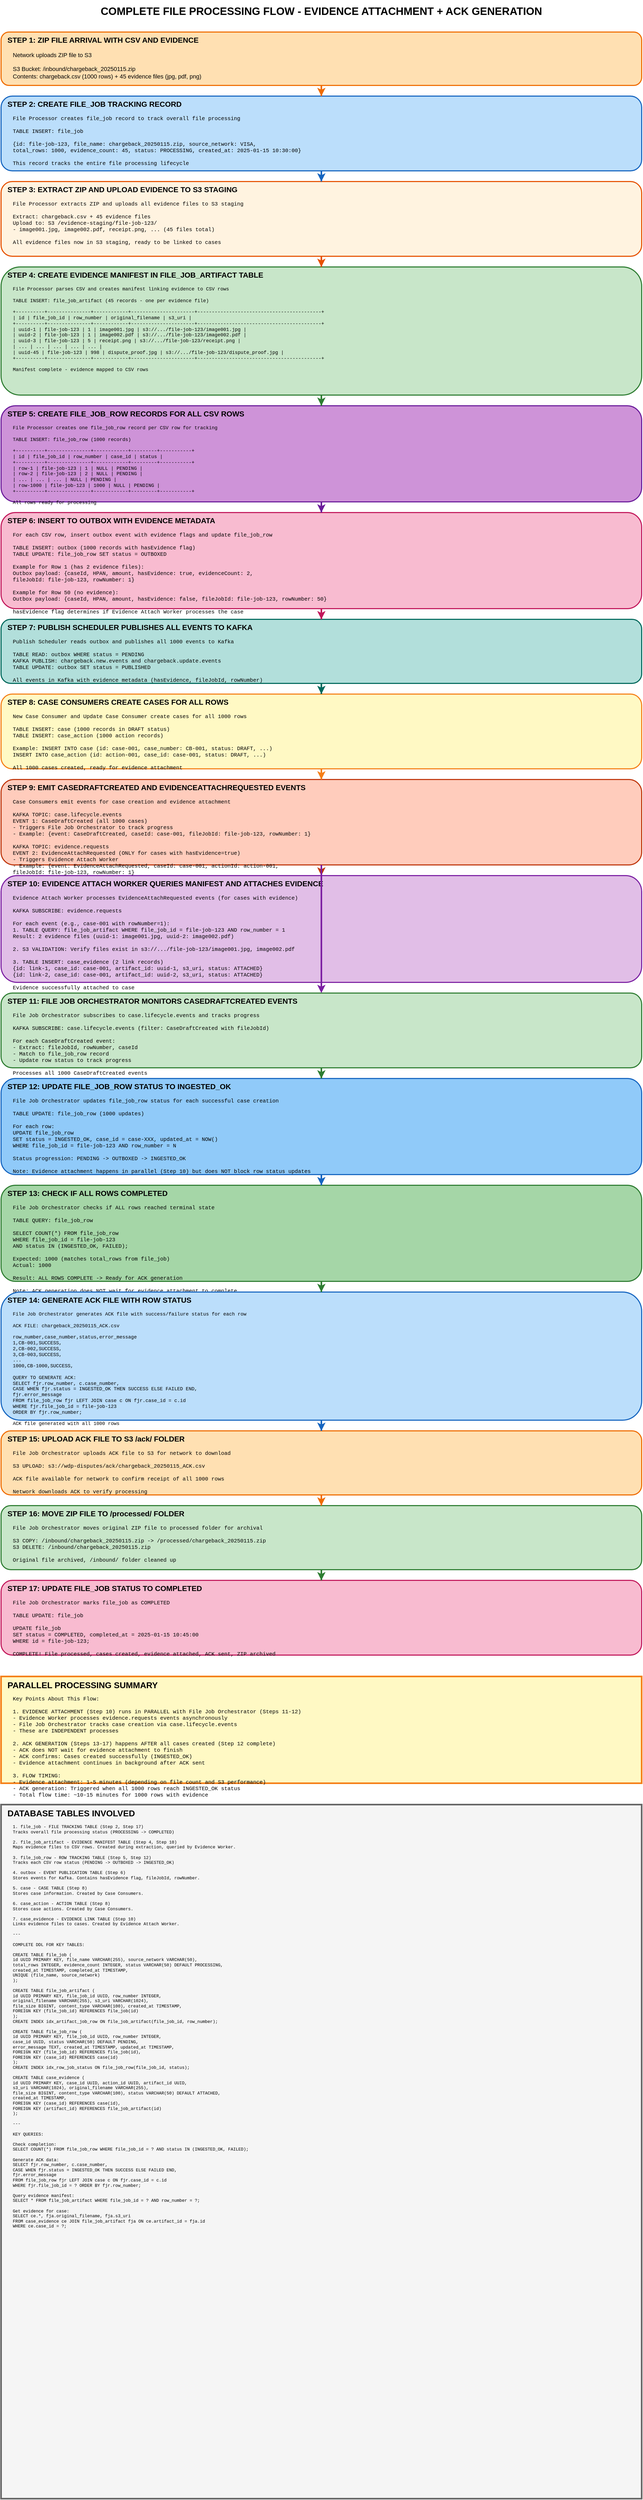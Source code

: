 <?xml version="1.0" encoding="UTF-8"?>
<mxfile>
  <diagram id="complete-flow" name="Complete File Processing with Evidence and ACK">
    <mxGraphModel dx="1434" dy="844" grid="1" gridSize="10" guides="1" tooltips="1" connect="1" arrows="1" fold="1" page="1" pageScale="1" pageWidth="1400" pageHeight="4800">
      <root>
        <mxCell id="0"/>
        <mxCell id="1" parent="0"/>
        
        <!-- TITLE -->
        <mxCell id="title" value="COMPLETE FILE PROCESSING FLOW - EVIDENCE ATTACHMENT + ACK GENERATION" style="text;html=1;strokeColor=none;fillColor=none;align=center;verticalAlign=middle;whiteSpace=wrap;fontSize=20;fontStyle=1;" vertex="1" parent="1">
          <mxGeometry x="100" y="20" width="1200" height="40" as="geometry"/>
        </mxCell>

        <!-- STEP 1: ZIP ARRIVAL -->
        <mxCell id="step1-box" value="STEP 1: ZIP FILE ARRIVAL WITH CSV AND EVIDENCE" style="rounded=1;whiteSpace=wrap;html=1;fillColor=#ffe0b2;strokeColor=#ef6c00;fontSize=14;fontStyle=1;align=left;verticalAlign=top;spacingLeft=10;strokeWidth=2;" vertex="1" parent="1">
          <mxGeometry x="100" y="80" width="1200" height="100" as="geometry"/>
        </mxCell>
        <mxCell id="step1-detail" value="Network uploads ZIP file to S3&#xa;&#xa;S3 Bucket: /inbound/chargeback_20250115.zip&#xa;Contents: chargeback.csv (1000 rows) + 45 evidence files (jpg, pdf, png)" style="text;html=1;strokeColor=none;fillColor=none;align=left;verticalAlign=top;whiteSpace=wrap;fontSize=11;spacingLeft=10;" vertex="1" parent="1">
          <mxGeometry x="110" y="110" width="1180" height="60" as="geometry"/>
        </mxCell>

        <!-- STEP 2: CREATE FILE JOB -->
        <mxCell id="step2-box" value="STEP 2: CREATE FILE_JOB TRACKING RECORD" style="rounded=1;whiteSpace=wrap;html=1;fillColor=#bbdefb;strokeColor=#1565c0;fontSize=14;fontStyle=1;align=left;verticalAlign=top;spacingLeft=10;strokeWidth=2;" vertex="1" parent="1">
          <mxGeometry x="100" y="200" width="1200" height="140" as="geometry"/>
        </mxCell>
        <mxCell id="step2-detail" value="File Processor creates file_job record to track overall file processing&#xa;&#xa;TABLE INSERT: file_job&#xa;&#xa;{id: file-job-123, file_name: chargeback_20250115.zip, source_network: VISA,&#xa; total_rows: 1000, evidence_count: 45, status: PROCESSING, created_at: 2025-01-15 10:30:00}&#xa;&#xa;This record tracks the entire file processing lifecycle" style="text;html=1;strokeColor=none;fillColor=none;align=left;verticalAlign=top;whiteSpace=wrap;fontSize=10;spacingLeft=10;fontFamily=Courier New;" vertex="1" parent="1">
          <mxGeometry x="110" y="230" width="1180" height="100" as="geometry"/>
        </mxCell>

        <!-- STEP 3: EXTRACT AND UPLOAD EVIDENCE -->
        <mxCell id="step3-box" value="STEP 3: EXTRACT ZIP AND UPLOAD EVIDENCE TO S3 STAGING" style="rounded=1;whiteSpace=wrap;html=1;fillColor=#fff3e0;strokeColor=#e65100;fontSize=14;fontStyle=1;align=left;verticalAlign=top;spacingLeft=10;strokeWidth=2;" vertex="1" parent="1">
          <mxGeometry x="100" y="360" width="1200" height="140" as="geometry"/>
        </mxCell>
        <mxCell id="step3-detail" value="File Processor extracts ZIP and uploads all evidence files to S3 staging&#xa;&#xa;Extract: chargeback.csv + 45 evidence files&#xa;Upload to: S3 /evidence-staging/file-job-123/&#xa;  - image001.jpg, image002.pdf, receipt.png, ... (45 files total)&#xa;&#xa;All evidence files now in S3 staging, ready to be linked to cases" style="text;html=1;strokeColor=none;fillColor=none;align=left;verticalAlign=top;whiteSpace=wrap;fontSize=10;spacingLeft=10;fontFamily=Courier New;" vertex="1" parent="1">
          <mxGeometry x="110" y="390" width="1180" height="100" as="geometry"/>
        </mxCell>

        <!-- STEP 4: CREATE EVIDENCE MANIFEST -->
        <mxCell id="step4-box" value="STEP 4: CREATE EVIDENCE MANIFEST IN FILE_JOB_ARTIFACT TABLE" style="rounded=1;whiteSpace=wrap;html=1;fillColor=#c8e6c9;strokeColor=#2e7d32;fontSize=14;fontStyle=1;align=left;verticalAlign=top;spacingLeft=10;strokeWidth=2;" vertex="1" parent="1">
          <mxGeometry x="100" y="520" width="1200" height="240" as="geometry"/>
        </mxCell>
        <mxCell id="step4-detail" value="File Processor parses CSV and creates manifest linking evidence to CSV rows&#xa;&#xa;TABLE INSERT: file_job_artifact (45 records - one per evidence file)&#xa;&#xa;+----------+---------------+------------+----------------------+-------------------------------------------+&#xa;| id       | file_job_id   | row_number | original_filename    | s3_uri                                    |&#xa;+----------+---------------+------------+----------------------+-------------------------------------------+&#xa;| uuid-1   | file-job-123  | 1          | image001.jpg         | s3://.../file-job-123/image001.jpg        |&#xa;| uuid-2   | file-job-123  | 1          | image002.pdf         | s3://.../file-job-123/image002.pdf        |&#xa;| uuid-3   | file-job-123  | 5          | receipt.png          | s3://.../file-job-123/receipt.png         |&#xa;| ...      | ...           | ...        | ...                  | ...                                       |&#xa;| uuid-45  | file-job-123  | 998        | dispute_proof.jpg    | s3://.../file-job-123/dispute_proof.jpg   |&#xa;+----------+---------------+------------+----------------------+-------------------------------------------+&#xa;&#xa;Manifest complete - evidence mapped to CSV rows" style="text;html=1;strokeColor=none;fillColor=none;align=left;verticalAlign=top;whiteSpace=wrap;fontSize=9;spacingLeft=10;fontFamily=Courier New;" vertex="1" parent="1">
          <mxGeometry x="110" y="550" width="1180" height="200" as="geometry"/>
        </mxCell>

        <!-- STEP 5: CREATE FILE JOB ROW RECORDS -->
        <mxCell id="step5-box" value="STEP 5: CREATE FILE_JOB_ROW RECORDS FOR ALL CSV ROWS" style="rounded=1;whiteSpace=wrap;html=1;fillColor=#ce93d8;strokeColor=#6a1b9a;fontSize=14;fontStyle=1;align=left;verticalAlign=top;spacingLeft=10;strokeWidth=2;" vertex="1" parent="1">
          <mxGeometry x="100" y="780" width="1200" height="180" as="geometry"/>
        </mxCell>
        <mxCell id="step5-detail" value="File Processor creates one file_job_row record per CSV row for tracking&#xa;&#xa;TABLE INSERT: file_job_row (1000 records)&#xa;&#xa;+----------+---------------+------------+---------+-----------+&#xa;| id       | file_job_id   | row_number | case_id | status    |&#xa;+----------+---------------+------------+---------+-----------+&#xa;| row-1    | file-job-123  | 1          | NULL    | PENDING   |&#xa;| row-2    | file-job-123  | 2          | NULL    | PENDING   |&#xa;| ...      | ...           | ...        | NULL    | PENDING   |&#xa;| row-1000 | file-job-123  | 1000       | NULL    | PENDING   |&#xa;+----------+---------------+------------+---------+-----------+&#xa;&#xa;All rows ready for processing" style="text;html=1;strokeColor=none;fillColor=none;align=left;verticalAlign=top;whiteSpace=wrap;fontSize=9;spacingLeft=10;fontFamily=Courier New;" vertex="1" parent="1">
          <mxGeometry x="110" y="810" width="1180" height="140" as="geometry"/>
        </mxCell>

        <!-- STEP 6: INSERT OUTBOX -->
        <mxCell id="step6-box" value="STEP 6: INSERT TO OUTBOX WITH EVIDENCE METADATA" style="rounded=1;whiteSpace=wrap;html=1;fillColor=#f8bbd0;strokeColor=#c2185b;fontSize=14;fontStyle=1;align=left;verticalAlign=top;spacingLeft=10;strokeWidth=2;" vertex="1" parent="1">
          <mxGeometry x="100" y="980" width="1200" height="180" as="geometry"/>
        </mxCell>
        <mxCell id="step6-detail" value="For each CSV row, insert outbox event with evidence flags and update file_job_row&#xa;&#xa;TABLE INSERT: outbox (1000 records with hasEvidence flag)&#xa;TABLE UPDATE: file_job_row SET status = OUTBOXED&#xa;&#xa;Example for Row 1 (has 2 evidence files):&#xa;Outbox payload: {caseId, HPAN, amount, hasEvidence: true, evidenceCount: 2,&#xa;                 fileJobId: file-job-123, rowNumber: 1}&#xa;&#xa;Example for Row 50 (no evidence):&#xa;Outbox payload: {caseId, HPAN, amount, hasEvidence: false, fileJobId: file-job-123, rowNumber: 50}&#xa;&#xa;hasEvidence flag determines if Evidence Attach Worker processes the case" style="text;html=1;strokeColor=none;fillColor=none;align=left;verticalAlign=top;whiteSpace=wrap;fontSize=10;spacingLeft=10;fontFamily=Courier New;" vertex="1" parent="1">
          <mxGeometry x="110" y="1010" width="1180" height="140" as="geometry"/>
        </mxCell>

        <!-- STEP 7: PUBLISH TO KAFKA -->
        <mxCell id="step7-box" value="STEP 7: PUBLISH SCHEDULER PUBLISHES ALL EVENTS TO KAFKA" style="rounded=1;whiteSpace=wrap;html=1;fillColor=#b2dfdb;strokeColor=#00695c;fontSize=14;fontStyle=1;align=left;verticalAlign=top;spacingLeft=10;strokeWidth=2;" vertex="1" parent="1">
          <mxGeometry x="100" y="1180" width="1200" height="120" as="geometry"/>
        </mxCell>
        <mxCell id="step7-detail" value="Publish Scheduler reads outbox and publishes all 1000 events to Kafka&#xa;&#xa;TABLE READ: outbox WHERE status = PENDING&#xa;KAFKA PUBLISH: chargeback.new.events and chargeback.update.events&#xa;TABLE UPDATE: outbox SET status = PUBLISHED&#xa;&#xa;All events in Kafka with evidence metadata (hasEvidence, fileJobId, rowNumber)" style="text;html=1;strokeColor=none;fillColor=none;align=left;verticalAlign=top;whiteSpace=wrap;fontSize=10;spacingLeft=10;fontFamily=Courier New;" vertex="1" parent="1">
          <mxGeometry x="110" y="1210" width="1180" height="80" as="geometry"/>
        </mxCell>

        <!-- STEP 8: CASE CREATION -->
        <mxCell id="step8-box" value="STEP 8: CASE CONSUMERS CREATE CASES FOR ALL ROWS" style="rounded=1;whiteSpace=wrap;html=1;fillColor=#fff9c4;strokeColor=#f57f17;fontSize=14;fontStyle=1;align=left;verticalAlign=top;spacingLeft=10;strokeWidth=2;" vertex="1" parent="1">
          <mxGeometry x="100" y="1320" width="1200" height="140" as="geometry"/>
        </mxCell>
        <mxCell id="step8-detail" value="New Case Consumer and Update Case Consumer create cases for all 1000 rows&#xa;&#xa;TABLE INSERT: case (1000 records in DRAFT status)&#xa;TABLE INSERT: case_action (1000 action records)&#xa;&#xa;Example: INSERT INTO case (id: case-001, case_number: CB-001, status: DRAFT, ...)&#xa;         INSERT INTO case_action (id: action-001, case_id: case-001, status: DRAFT, ...)&#xa;&#xa;All 1000 cases created, ready for evidence attachment" style="text;html=1;strokeColor=none;fillColor=none;align=left;verticalAlign=top;whiteSpace=wrap;fontSize=10;spacingLeft=10;fontFamily=Courier New;" vertex="1" parent="1">
          <mxGeometry x="110" y="1350" width="1180" height="100" as="geometry"/>
        </mxCell>

        <!-- STEP 9: EMIT EVENTS -->
        <mxCell id="step9-box" value="STEP 9: EMIT CASEDRAFTCREATED AND EVIDENCEATTACHREQUESTED EVENTS" style="rounded=1;whiteSpace=wrap;html=1;fillColor=#ffccbc;strokeColor=#bf360c;fontSize=14;fontStyle=1;align=left;verticalAlign=top;spacingLeft=10;strokeWidth=2;" vertex="1" parent="1">
          <mxGeometry x="100" y="1480" width="1200" height="160" as="geometry"/>
        </mxCell>
        <mxCell id="step9-detail" value="Case Consumers emit events for case creation and evidence attachment&#xa;&#xa;KAFKA TOPIC: case.lifecycle.events&#xa;EVENT 1: CaseDraftCreated (all 1000 cases)&#xa;  - Triggers File Job Orchestrator to track progress&#xa;  - Example: {event: CaseDraftCreated, caseId: case-001, fileJobId: file-job-123, rowNumber: 1}&#xa;&#xa;KAFKA TOPIC: evidence.requests&#xa;EVENT 2: EvidenceAttachRequested (ONLY for cases with hasEvidence=true)&#xa;  - Triggers Evidence Attach Worker&#xa;  - Example: {event: EvidenceAttachRequested, caseId: case-001, actionId: action-001,&#xa;             fileJobId: file-job-123, rowNumber: 1}" style="text;html=1;strokeColor=none;fillColor=none;align=left;verticalAlign=top;whiteSpace=wrap;fontSize=10;spacingLeft=10;fontFamily=Courier New;" vertex="1" parent="1">
          <mxGeometry x="110" y="1510" width="1180" height="120" as="geometry"/>
        </mxCell>

        <!-- STEP 10: EVIDENCE WORKER PROCESSES -->
        <mxCell id="step10-box" value="STEP 10: EVIDENCE ATTACH WORKER QUERIES MANIFEST AND ATTACHES EVIDENCE" style="rounded=1;whiteSpace=wrap;html=1;fillColor=#e1bee7;strokeColor=#7b1fa2;fontSize=14;fontStyle=1;align=left;verticalAlign=top;spacingLeft=10;strokeWidth=2;" vertex="1" parent="1">
          <mxGeometry x="100" y="1660" width="1200" height="200" as="geometry"/>
        </mxCell>
        <mxCell id="step10-detail" value="Evidence Attach Worker processes EvidenceAttachRequested events (for cases with evidence)&#xa;&#xa;KAFKA SUBSCRIBE: evidence.requests&#xa;&#xa;For each event (e.g., case-001 with rowNumber=1):&#xa;1. TABLE QUERY: file_job_artifact WHERE file_job_id = file-job-123 AND row_number = 1&#xa;   Result: 2 evidence files (uuid-1: image001.jpg, uuid-2: image002.pdf)&#xa;&#xa;2. S3 VALIDATION: Verify files exist in s3://.../file-job-123/image001.jpg, image002.pdf&#xa;&#xa;3. TABLE INSERT: case_evidence (2 link records)&#xa;   {id: link-1, case_id: case-001, artifact_id: uuid-1, s3_uri, status: ATTACHED}&#xa;   {id: link-2, case_id: case-001, artifact_id: uuid-2, s3_uri, status: ATTACHED}&#xa;&#xa;Evidence successfully attached to case" style="text;html=1;strokeColor=none;fillColor=none;align=left;verticalAlign=top;whiteSpace=wrap;fontSize=10;spacingLeft=10;fontFamily=Courier New;" vertex="1" parent="1">
          <mxGeometry x="110" y="1690" width="1180" height="160" as="geometry"/>
        </mxCell>

        <!-- STEP 11: FILE JOB ORCHESTRATOR MONITORS -->
        <mxCell id="step11-box" value="STEP 11: FILE JOB ORCHESTRATOR MONITORS CASEDRAFTCREATED EVENTS" style="rounded=1;whiteSpace=wrap;html=1;fillColor=#c8e6c9;strokeColor=#2e7d32;fontSize=14;fontStyle=1;align=left;verticalAlign=top;spacingLeft=10;strokeWidth=2;" vertex="1" parent="1">
          <mxGeometry x="100" y="1880" width="1200" height="140" as="geometry"/>
        </mxCell>
        <mxCell id="step11-detail" value="File Job Orchestrator subscribes to case.lifecycle.events and tracks progress&#xa;&#xa;KAFKA SUBSCRIBE: case.lifecycle.events (filter: CaseDraftCreated with fileJobId)&#xa;&#xa;For each CaseDraftCreated event:&#xa;  - Extract: fileJobId, rowNumber, caseId&#xa;  - Match to file_job_row record&#xa;  - Update row status to track progress&#xa;&#xa;Processes all 1000 CaseDraftCreated events" style="text;html=1;strokeColor=none;fillColor=none;align=left;verticalAlign=top;whiteSpace=wrap;fontSize=10;spacingLeft=10;fontFamily=Courier New;" vertex="1" parent="1">
          <mxGeometry x="110" y="1910" width="1180" height="100" as="geometry"/>
        </mxCell>

        <!-- STEP 12: UPDATE ROW STATUS -->
        <mxCell id="step12-box" value="STEP 12: UPDATE FILE_JOB_ROW STATUS TO INGESTED_OK" style="rounded=1;whiteSpace=wrap;html=1;fillColor=#90caf9;strokeColor=#1565c0;fontSize=14;fontStyle=1;align=left;verticalAlign=top;spacingLeft=10;strokeWidth=2;" vertex="1" parent="1">
          <mxGeometry x="100" y="2040" width="1200" height="180" as="geometry"/>
        </mxCell>
        <mxCell id="step12-detail" value="File Job Orchestrator updates file_job_row status for each successful case creation&#xa;&#xa;TABLE UPDATE: file_job_row (1000 updates)&#xa;&#xa;For each row:&#xa;  UPDATE file_job_row&#xa;  SET status = INGESTED_OK, case_id = case-XXX, updated_at = NOW()&#xa;  WHERE file_job_id = file-job-123 AND row_number = N&#xa;&#xa;Status progression: PENDING -> OUTBOXED -> INGESTED_OK&#xa;&#xa;Note: Evidence attachment happens in parallel (Step 10) but does NOT block row status updates" style="text;html=1;strokeColor=none;fillColor=none;align=left;verticalAlign=top;whiteSpace=wrap;fontSize=10;spacingLeft=10;fontFamily=Courier New;" vertex="1" parent="1">
          <mxGeometry x="110" y="2070" width="1180" height="140" as="geometry"/>
        </mxCell>

        <!-- STEP 13: CHECK COMPLETION -->
        <mxCell id="step13-box" value="STEP 13: CHECK IF ALL ROWS COMPLETED" style="rounded=1;whiteSpace=wrap;html=1;fillColor=#a5d6a7;strokeColor=#2e7d32;fontSize=14;fontStyle=1;align=left;verticalAlign=top;spacingLeft=10;strokeWidth=2;" vertex="1" parent="1">
          <mxGeometry x="100" y="2240" width="1200" height="180" as="geometry"/>
        </mxCell>
        <mxCell id="step13-detail" value="File Job Orchestrator checks if ALL rows reached terminal state&#xa;&#xa;TABLE QUERY: file_job_row&#xa;&#xa;SELECT COUNT(*) FROM file_job_row&#xa;WHERE file_job_id = file-job-123&#xa;  AND status IN (INGESTED_OK, FAILED);&#xa;&#xa;Expected: 1000 (matches total_rows from file_job)&#xa;Actual: 1000&#xa;&#xa;Result: ALL ROWS COMPLETE -> Ready for ACK generation&#xa;&#xa;Note: ACK generation does NOT wait for evidence attachment to complete" style="text;html=1;strokeColor=none;fillColor=none;align=left;verticalAlign=top;whiteSpace=wrap;fontSize=10;spacingLeft=10;fontFamily=Courier New;" vertex="1" parent="1">
          <mxGeometry x="110" y="2270" width="1180" height="140" as="geometry"/>
        </mxCell>

        <!-- STEP 14: GENERATE ACK -->
        <mxCell id="step14-box" value="STEP 14: GENERATE ACK FILE WITH ROW STATUS" style="rounded=1;whiteSpace=wrap;html=1;fillColor=#bbdefb;strokeColor=#1565c0;fontSize=14;fontStyle=1;align=left;verticalAlign=top;spacingLeft=10;strokeWidth=2;" vertex="1" parent="1">
          <mxGeometry x="100" y="2440" width="1200" height="240" as="geometry"/>
        </mxCell>
        <mxCell id="step14-detail" value="File Job Orchestrator generates ACK file with success/failure status for each row&#xa;&#xa;ACK FILE: chargeback_20250115_ACK.csv&#xa;&#xa;row_number,case_number,status,error_message&#xa;1,CB-001,SUCCESS,&#xa;2,CB-002,SUCCESS,&#xa;3,CB-003,SUCCESS,&#xa;...&#xa;1000,CB-1000,SUCCESS,&#xa;&#xa;QUERY TO GENERATE ACK:&#xa;SELECT fjr.row_number, c.case_number,&#xa;       CASE WHEN fjr.status = INGESTED_OK THEN SUCCESS ELSE FAILED END,&#xa;       fjr.error_message&#xa;FROM file_job_row fjr LEFT JOIN case c ON fjr.case_id = c.id&#xa;WHERE fjr.file_job_id = file-job-123&#xa;ORDER BY fjr.row_number;&#xa;&#xa;ACK file generated with all 1000 rows" style="text;html=1;strokeColor=none;fillColor=none;align=left;verticalAlign=top;whiteSpace=wrap;fontSize=9;spacingLeft=10;fontFamily=Courier New;" vertex="1" parent="1">
          <mxGeometry x="110" y="2470" width="1180" height="200" as="geometry"/>
        </mxCell>

        <!-- STEP 15: UPLOAD ACK -->
        <mxCell id="step15-box" value="STEP 15: UPLOAD ACK FILE TO S3 /ack/ FOLDER" style="rounded=1;whiteSpace=wrap;html=1;fillColor=#ffe0b2;strokeColor=#ef6c00;fontSize=14;fontStyle=1;align=left;verticalAlign=top;spacingLeft=10;strokeWidth=2;" vertex="1" parent="1">
          <mxGeometry x="100" y="2700" width="1200" height="120" as="geometry"/>
        </mxCell>
        <mxCell id="step15-detail" value="File Job Orchestrator uploads ACK file to S3 for network to download&#xa;&#xa;S3 UPLOAD: s3://wdp-disputes/ack/chargeback_20250115_ACK.csv&#xa;&#xa;ACK file available for network to confirm receipt of all 1000 rows&#xa;&#xa;Network downloads ACK to verify processing" style="text;html=1;strokeColor=none;fillColor=none;align=left;verticalAlign=top;whiteSpace=wrap;fontSize=10;spacingLeft=10;fontFamily=Courier New;" vertex="1" parent="1">
          <mxGeometry x="110" y="2730" width="1180" height="80" as="geometry"/>
        </mxCell>

        <!-- STEP 16: MOVE ZIP -->
        <mxCell id="step16-box" value="STEP 16: MOVE ZIP FILE TO /processed/ FOLDER" style="rounded=1;whiteSpace=wrap;html=1;fillColor=#c8e6c9;strokeColor=#2e7d32;fontSize=14;fontStyle=1;align=left;verticalAlign=top;spacingLeft=10;strokeWidth=2;" vertex="1" parent="1">
          <mxGeometry x="100" y="2840" width="1200" height="120" as="geometry"/>
        </mxCell>
        <mxCell id="step16-detail" value="File Job Orchestrator moves original ZIP file to processed folder for archival&#xa;&#xa;S3 COPY: /inbound/chargeback_20250115.zip -> /processed/chargeback_20250115.zip&#xa;S3 DELETE: /inbound/chargeback_20250115.zip&#xa;&#xa;Original file archived, /inbound/ folder cleaned up" style="text;html=1;strokeColor=none;fillColor=none;align=left;verticalAlign=top;whiteSpace=wrap;fontSize=10;spacingLeft=10;fontFamily=Courier New;" vertex="1" parent="1">
          <mxGeometry x="110" y="2870" width="1180" height="80" as="geometry"/>
        </mxCell>

        <!-- STEP 17: UPDATE FILE JOB -->
        <mxCell id="step17-box" value="STEP 17: UPDATE FILE_JOB STATUS TO COMPLETED" style="rounded=1;whiteSpace=wrap;html=1;fillColor=#f8bbd0;strokeColor=#c2185b;fontSize=14;fontStyle=1;align=left;verticalAlign=top;spacingLeft=10;strokeWidth=2;" vertex="1" parent="1">
          <mxGeometry x="100" y="2980" width="1200" height="140" as="geometry"/>
        </mxCell>
        <mxCell id="step17-detail" value="File Job Orchestrator marks file_job as COMPLETED&#xa;&#xa;TABLE UPDATE: file_job&#xa;&#xa;UPDATE file_job&#xa;SET status = COMPLETED, completed_at = 2025-01-15 10:45:00&#xa;WHERE id = file-job-123;&#xa;&#xa;COMPLETE! File processed, cases created, evidence attached, ACK sent, ZIP archived" style="text;html=1;strokeColor=none;fillColor=none;align=left;verticalAlign=top;whiteSpace=wrap;fontSize=10;spacingLeft=10;fontFamily=Courier New;" vertex="1" parent="1">
          <mxGeometry x="110" y="3010" width="1180" height="100" as="geometry"/>
        </mxCell>

        <!-- SUMMARY BOX -->
        <mxCell id="summary-box" value="PARALLEL PROCESSING SUMMARY" style="rounded=0;whiteSpace=wrap;html=1;fillColor=#fff9c4;strokeColor=#f57f17;fontSize=16;fontStyle=1;align=left;verticalAlign=top;spacingLeft=10;strokeWidth=3;" vertex="1" parent="1">
          <mxGeometry x="100" y="3160" width="1200" height="200" as="geometry"/>
        </mxCell>
        <mxCell id="summary-detail" value="Key Points About This Flow:&#xa;&#xa;1. EVIDENCE ATTACHMENT (Step 10) runs in PARALLEL with File Job Orchestrator (Steps 11-12)&#xa;   - Evidence Worker processes evidence.requests events asynchronously&#xa;   - File Job Orchestrator tracks case creation via case.lifecycle.events&#xa;   - These are INDEPENDENT processes&#xa;&#xa;2. ACK GENERATION (Steps 13-17) happens AFTER all cases created (Step 12 complete)&#xa;   - ACK does NOT wait for evidence attachment to finish&#xa;   - ACK confirms: Cases created successfully (INGESTED_OK)&#xa;   - Evidence attachment continues in background after ACK sent&#xa;&#xa;3. FLOW TIMING:&#xa;   - Evidence attachment: 1-5 minutes (depending on file count and S3 performance)&#xa;   - ACK generation: Triggered when all 1000 rows reach INGESTED_OK status&#xa;   - Total flow time: ~10-15 minutes for 1000 rows with evidence" style="text;html=1;strokeColor=none;fillColor=none;align=left;verticalAlign=top;whiteSpace=wrap;fontSize=10;spacingLeft=10;fontFamily=Courier New;" vertex="1" parent="1">
          <mxGeometry x="110" y="3190" width="1180" height="160" as="geometry"/>
        </mxCell>

        <!-- TABLE REFERENCE -->
        <mxCell id="tables-box" value="DATABASE TABLES INVOLVED" style="rounded=0;whiteSpace=wrap;html=1;fillColor=#f5f5f5;strokeColor=#666666;fontSize=16;fontStyle=1;align=left;verticalAlign=top;spacingLeft=10;strokeWidth=3;" vertex="1" parent="1">
          <mxGeometry x="100" y="3400" width="1200" height="1300" as="geometry"/>
        </mxCell>
        <mxCell id="tables-detail" value="1. file_job - FILE TRACKING TABLE (Step 2, Step 17)&#xa;   Tracks overall file processing status (PROCESSING -> COMPLETED)&#xa;&#xa;2. file_job_artifact - EVIDENCE MANIFEST TABLE (Step 4, Step 10)&#xa;   Maps evidence files to CSV rows. Created during extraction, queried by Evidence Worker.&#xa;&#xa;3. file_job_row - ROW TRACKING TABLE (Step 5, Step 12)&#xa;   Tracks each CSV row status (PENDING -> OUTBOXED -> INGESTED_OK)&#xa;&#xa;4. outbox - EVENT PUBLICATION TABLE (Step 6)&#xa;   Stores events for Kafka. Contains hasEvidence flag, fileJobId, rowNumber.&#xa;&#xa;5. case - CASE TABLE (Step 8)&#xa;   Stores case information. Created by Case Consumers.&#xa;&#xa;6. case_action - ACTION TABLE (Step 8)&#xa;   Stores case actions. Created by Case Consumers.&#xa;&#xa;7. case_evidence - EVIDENCE LINK TABLE (Step 10)&#xa;   Links evidence files to cases. Created by Evidence Attach Worker.&#xa;&#xa;---&#xa;&#xa;COMPLETE DDL FOR KEY TABLES:&#xa;&#xa;CREATE TABLE file_job (&#xa;    id UUID PRIMARY KEY, file_name VARCHAR(255), source_network VARCHAR(50),&#xa;    total_rows INTEGER, evidence_count INTEGER, status VARCHAR(50) DEFAULT PROCESSING,&#xa;    created_at TIMESTAMP, completed_at TIMESTAMP,&#xa;    UNIQUE (file_name, source_network)&#xa;);&#xa;&#xa;CREATE TABLE file_job_artifact (&#xa;    id UUID PRIMARY KEY, file_job_id UUID, row_number INTEGER,&#xa;    original_filename VARCHAR(255), s3_uri VARCHAR(1024),&#xa;    file_size BIGINT, content_type VARCHAR(100), created_at TIMESTAMP,&#xa;    FOREIGN KEY (file_job_id) REFERENCES file_job(id)&#xa;);&#xa;CREATE INDEX idx_artifact_job_row ON file_job_artifact(file_job_id, row_number);&#xa;&#xa;CREATE TABLE file_job_row (&#xa;    id UUID PRIMARY KEY, file_job_id UUID, row_number INTEGER,&#xa;    case_id UUID, status VARCHAR(50) DEFAULT PENDING,&#xa;    error_message TEXT, created_at TIMESTAMP, updated_at TIMESTAMP,&#xa;    FOREIGN KEY (file_job_id) REFERENCES file_job(id),&#xa;    FOREIGN KEY (case_id) REFERENCES case(id)&#xa;);&#xa;CREATE INDEX idx_row_job_status ON file_job_row(file_job_id, status);&#xa;&#xa;CREATE TABLE case_evidence (&#xa;    id UUID PRIMARY KEY, case_id UUID, action_id UUID, artifact_id UUID,&#xa;    s3_uri VARCHAR(1024), original_filename VARCHAR(255),&#xa;    file_size BIGINT, content_type VARCHAR(100), status VARCHAR(50) DEFAULT ATTACHED,&#xa;    created_at TIMESTAMP,&#xa;    FOREIGN KEY (case_id) REFERENCES case(id),&#xa;    FOREIGN KEY (artifact_id) REFERENCES file_job_artifact(id)&#xa;);&#xa;&#xa;---&#xa;&#xa;KEY QUERIES:&#xa;&#xa;Check completion:&#xa;SELECT COUNT(*) FROM file_job_row WHERE file_job_id = ? AND status IN (INGESTED_OK, FAILED);&#xa;&#xa;Generate ACK data:&#xa;SELECT fjr.row_number, c.case_number,&#xa;       CASE WHEN fjr.status = INGESTED_OK THEN SUCCESS ELSE FAILED END,&#xa;       fjr.error_message&#xa;FROM file_job_row fjr LEFT JOIN case c ON fjr.case_id = c.id&#xa;WHERE fjr.file_job_id = ? ORDER BY fjr.row_number;&#xa;&#xa;Query evidence manifest:&#xa;SELECT * FROM file_job_artifact WHERE file_job_id = ? AND row_number = ?;&#xa;&#xa;Get evidence for case:&#xa;SELECT ce.*, fja.original_filename, fja.s3_uri&#xa;FROM case_evidence ce JOIN file_job_artifact fja ON ce.artifact_id = fja.id&#xa;WHERE ce.case_id = ?;" style="text;html=1;strokeColor=none;fillColor=none;align=left;verticalAlign=top;whiteSpace=wrap;fontSize=8;spacingLeft=10;fontFamily=Courier New;" vertex="1" parent="1">
          <mxGeometry x="110" y="3430" width="1180" height="1260" as="geometry"/>
        </mxCell>

        <!-- ARROWS -->
        <mxCell id="arr1" style="edgeStyle=orthogonalEdgeStyle;rounded=0;orthogonalLoop=1;jettySize=auto;html=1;strokeWidth=3;strokeColor=#ef6c00;entryX=0.5;entryY=0;" edge="1" parent="1" source="step1-box" target="step2-box">
          <mxGeometry relative="1" as="geometry"/>
        </mxCell>
        <mxCell id="arr2" style="edgeStyle=orthogonalEdgeStyle;rounded=0;orthogonalLoop=1;jettySize=auto;html=1;strokeWidth=3;strokeColor=#1565c0;entryX=0.5;entryY=0;" edge="1" parent="1" source="step2-box" target="step3-box">
          <mxGeometry relative="1" as="geometry"/>
        </mxCell>
        <mxCell id="arr3" style="edgeStyle=orthogonalEdgeStyle;rounded=0;orthogonalLoop=1;jettySize=auto;html=1;strokeWidth=3;strokeColor=#e65100;entryX=0.5;entryY=0;" edge="1" parent="1" source="step3-box" target="step4-box">
          <mxGeometry relative="1" as="geometry"/>
        </mxCell>
        <mxCell id="arr4" style="edgeStyle=orthogonalEdgeStyle;rounded=0;orthogonalLoop=1;jettySize=auto;html=1;strokeWidth=3;strokeColor=#2e7d32;entryX=0.5;entryY=0;" edge="1" parent="1" source="step4-box" target="step5-box">
          <mxGeometry relative="1" as="geometry"/>
        </mxCell>
        <mxCell id="arr5" style="edgeStyle=orthogonalEdgeStyle;rounded=0;orthogonalLoop=1;jettySize=auto;html=1;strokeWidth=3;strokeColor=#6a1b9a;entryX=0.5;entryY=0;" edge="1" parent="1" source="step5-box" target="step6-box">
          <mxGeometry relative="1" as="geometry"/>
        </mxCell>
        <mxCell id="arr6" style="edgeStyle=orthogonalEdgeStyle;rounded=0;orthogonalLoop=1;jettySize=auto;html=1;strokeWidth=3;strokeColor=#c2185b;entryX=0.5;entryY=0;" edge="1" parent="1" source="step6-box" target="step7-box">
          <mxGeometry relative="1" as="geometry"/>
        </mxCell>
        <mxCell id="arr7" style="edgeStyle=orthogonalEdgeStyle;rounded=0;orthogonalLoop=1;jettySize=auto;html=1;strokeWidth=3;strokeColor=#00695c;entryX=0.5;entryY=0;" edge="1" parent="1" source="step7-box" target="step8-box">
          <mxGeometry relative="1" as="geometry"/>
        </mxCell>
        <mxCell id="arr8" style="edgeStyle=orthogonalEdgeStyle;rounded=0;orthogonalLoop=1;jettySize=auto;html=1;strokeWidth=3;strokeColor=#f57f17;entryX=0.5;entryY=0;" edge="1" parent="1" source="step8-box" target="step9-box">
          <mxGeometry relative="1" as="geometry"/>
        </mxCell>
        <mxCell id="arr9" style="edgeStyle=orthogonalEdgeStyle;rounded=0;orthogonalLoop=1;jettySize=auto;html=1;strokeWidth=3;strokeColor=#bf360c;entryX=0.5;entryY=0;" edge="1" parent="1" source="step9-box" target="step10-box">
          <mxGeometry relative="1" as="geometry"/>
        </mxCell>
        <mxCell id="arr10" style="edgeStyle=orthogonalEdgeStyle;rounded=0;orthogonalLoop=1;jettySize=auto;html=1;strokeWidth=3;strokeColor=#7b1fa2;entryX=0.5;entryY=0;" edge="1" parent="1" source="step9-box" target="step11-box">
          <mxGeometry relative="1" as="geometry"/>
        </mxCell>
        <mxCell id="arr11" style="edgeStyle=orthogonalEdgeStyle;rounded=0;orthogonalLoop=1;jettySize=auto;html=1;strokeWidth=3;strokeColor=#2e7d32;entryX=0.5;entryY=0;" edge="1" parent="1" source="step11-box" target="step12-box">
          <mxGeometry relative="1" as="geometry"/>
        </mxCell>
        <mxCell id="arr12" style="edgeStyle=orthogonalEdgeStyle;rounded=0;orthogonalLoop=1;jettySize=auto;html=1;strokeWidth=3;strokeColor=#1565c0;entryX=0.5;entryY=0;" edge="1" parent="1" source="step12-box" target="step13-box">
          <mxGeometry relative="1" as="geometry"/>
        </mxCell>
        <mxCell id="arr13" style="edgeStyle=orthogonalEdgeStyle;rounded=0;orthogonalLoop=1;jettySize=auto;html=1;strokeWidth=3;strokeColor=#2e7d32;entryX=0.5;entryY=0;" edge="1" parent="1" source="step13-box" target="step14-box">
          <mxGeometry relative="1" as="geometry"/>
        </mxCell>
        <mxCell id="arr14" style="edgeStyle=orthogonalEdgeStyle;rounded=0;orthogonalLoop=1;jettySize=auto;html=1;strokeWidth=3;strokeColor=#1565c0;entryX=0.5;entryY=0;" edge="1" parent="1" source="step14-box" target="step15-box">
          <mxGeometry relative="1" as="geometry"/>
        </mxCell>
        <mxCell id="arr15" style="edgeStyle=orthogonalEdgeStyle;rounded=0;orthogonalLoop=1;jettySize=auto;html=1;strokeWidth=3;strokeColor=#ef6c00;entryX=0.5;entryY=0;" edge="1" parent="1" source="step15-box" target="step16-box">
          <mxGeometry relative="1" as="geometry"/>
        </mxCell>
        <mxCell id="arr16" style="edgeStyle=orthogonalEdgeStyle;rounded=0;orthogonalLoop=1;jettySize=auto;html=1;strokeWidth=3;strokeColor=#2e7d32;entryX=0.5;entryY=0;" edge="1" parent="1" source="step16-box" target="step17-box">
          <mxGeometry relative="1" as="geometry"/>
        </mxCell>

      </root>
    </mxGraphModel>
  </diagram>
</mxfile>